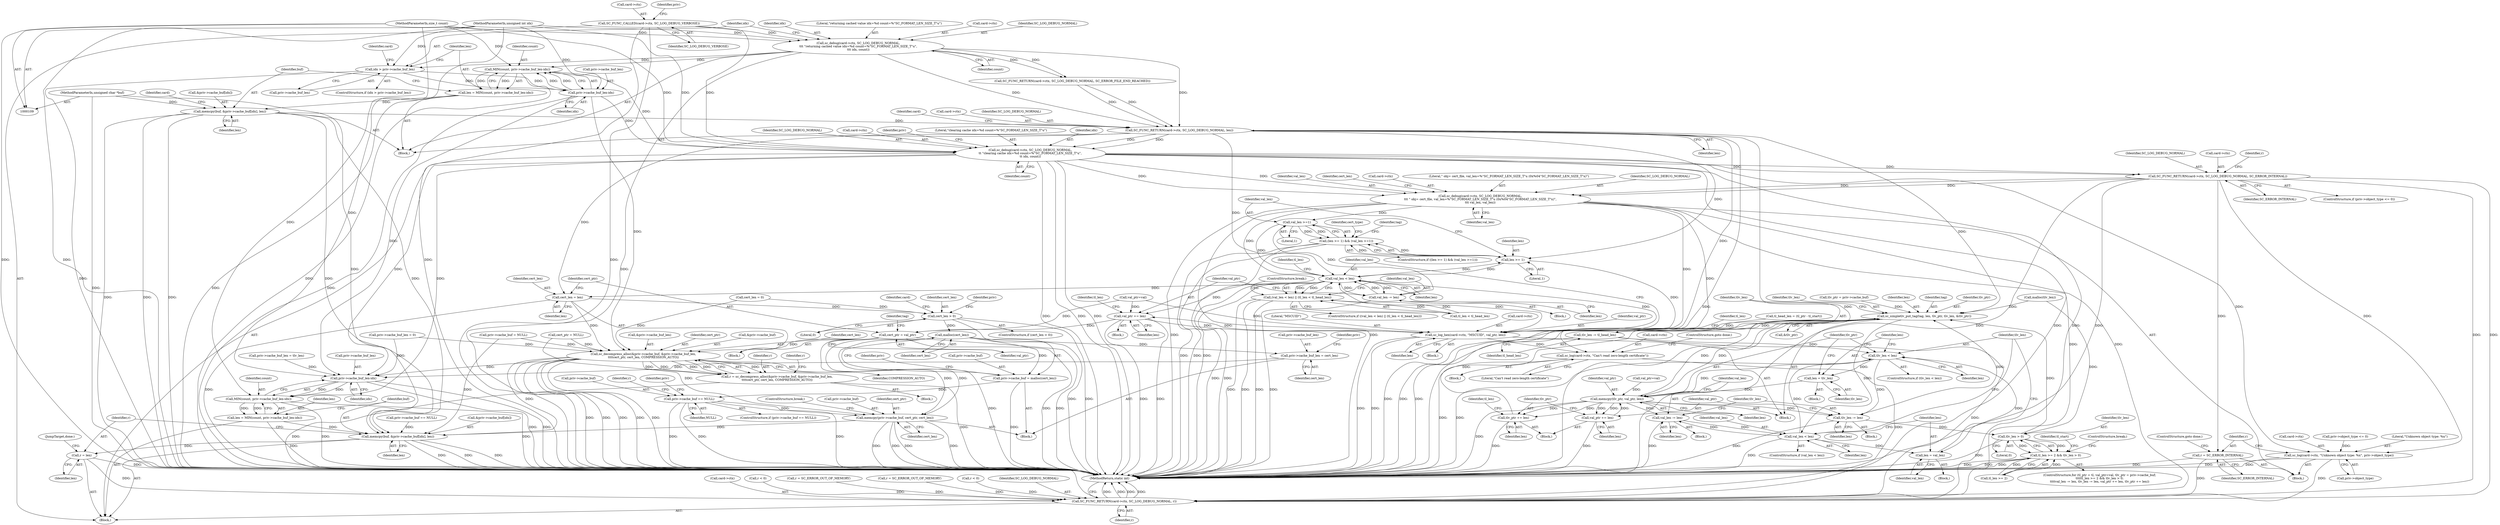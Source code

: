 digraph "0_OpenSC_8fe377e93b4b56060e5bbfb6f3142ceaeca744fa_3@API" {
"1000186" [label="(Call,memcpy(buf, &priv->cache_buf[idx], len))"];
"1000112" [label="(MethodParameterIn,unsigned char *buf)"];
"1000177" [label="(Call,len = MIN(count, priv->cache_buf_len-idx))"];
"1000179" [label="(Call,MIN(count, priv->cache_buf_len-idx))"];
"1000156" [label="(Call,sc_debug(card->ctx, SC_LOG_DEBUG_NORMAL,\n\t\t\t \"returning cached value idx=%d count=%\"SC_FORMAT_LEN_SIZE_T\"u\",\n\t\t\t idx, count))"];
"1000146" [label="(Call,SC_FUNC_CALLED(card->ctx, SC_LOG_DEBUG_VERBOSE))"];
"1000111" [label="(MethodParameterIn,unsigned int idx)"];
"1000113" [label="(MethodParameterIn,size_t count)"];
"1000181" [label="(Call,priv->cache_buf_len-idx)"];
"1000165" [label="(Call,idx > priv->cache_buf_len)"];
"1000195" [label="(Call,SC_FUNC_RETURN(card->ctx, SC_LOG_DEBUG_NORMAL, len))"];
"1000201" [label="(Call,sc_debug(card->ctx, SC_LOG_DEBUG_NORMAL,\n\t\t \"clearing cache idx=%d count=%\"SC_FORMAT_LEN_SIZE_T\"u\",\n\t\t idx, count))"];
"1000234" [label="(Call,SC_FUNC_RETURN(card->ctx, SC_LOG_DEBUG_NORMAL, SC_ERROR_INTERNAL))"];
"1000394" [label="(Call,sc_debug(card->ctx, SC_LOG_DEBUG_NORMAL,\n\t\t\t \" obj= cert_file, val_len=%\"SC_FORMAT_LEN_SIZE_T\"u (0x%04\"SC_FORMAT_LEN_SIZE_T\"x)\",\n\t\t\t val_len, val_len))"];
"1000475" [label="(Call,val_len >=1)"];
"1000471" [label="(Call,(len >= 1) && (val_len >=1))"];
"1000497" [label="(Call,val_len < len)"];
"1000423" [label="(Call,val_len -= len)"];
"1000427" [label="(Call,val_ptr += len)"];
"1000462" [label="(Call,cert_ptr = val_ptr)"];
"1000514" [label="(Call,sc_decompress_alloc(&priv->cache_buf, &priv->cache_buf_len,\n\t\t\t\tcert_ptr, cert_len, COMPRESSION_AUTO))"];
"1000512" [label="(Call,r = sc_decompress_alloc(&priv->cache_buf, &priv->cache_buf_len,\n\t\t\t\tcert_ptr, cert_len, COMPRESSION_AUTO))"];
"1000621" [label="(Call,SC_FUNC_RETURN(card->ctx, SC_LOG_DEBUG_NORMAL, r))"];
"1000595" [label="(Call,priv->cache_buf_len-idx)"];
"1000593" [label="(Call,MIN(count, priv->cache_buf_len-idx))"];
"1000591" [label="(Call,len = MIN(count, priv->cache_buf_len-idx))"];
"1000600" [label="(Call,memcpy(buf, &priv->cache_buf[idx], len))"];
"1000609" [label="(Call,r = len)"];
"1000557" [label="(Call,memcpy(priv->cache_buf, cert_ptr, cert_len))"];
"1000488" [label="(Call,sc_log_hex(card->ctx, \"MSCUID\", val_ptr, len))"];
"1000565" [label="(Call,sc_log(card->ctx, \"Can't read zero-length certificate\"))"];
"1000459" [label="(Call,cert_len = len)"];
"1000531" [label="(Call,cert_len > 0)"];
"1000539" [label="(Call,malloc(cert_len))"];
"1000535" [label="(Call,priv->cache_buf = malloc(cert_len))"];
"1000542" [label="(Call,priv->cache_buf == NULL)"];
"1000552" [label="(Call,priv->cache_buf_len = cert_len)"];
"1000472" [label="(Call,len >= 1)"];
"1000496" [label="(Call,(val_len < len) || (tl_len < tl_head_len))"];
"1000574" [label="(Call,sc_log(card->ctx, \"Unknown object type: %x\", priv->object_type))"];
"1000582" [label="(Call,r = SC_ERROR_INTERNAL)"];
"1000359" [label="(Call,sc_simpletlv_put_tag(tag, len, tlv_ptr, tlv_len, &tlv_ptr))"];
"1000366" [label="(Call,tlv_len -= tl_head_len)"];
"1000381" [label="(Call,tlv_len < len)"];
"1000328" [label="(Call,tlv_len -= len)"];
"1000320" [label="(Call,tlv_len > 0)"];
"1000316" [label="(Call,tl_len >= 2 && tlv_len > 0)"];
"1000385" [label="(Call,len = tlv_len)"];
"1000388" [label="(Call,memcpy(tlv_ptr, val_ptr, len))"];
"1000324" [label="(Call,val_len -= len)"];
"1000373" [label="(Call,val_len < len)"];
"1000377" [label="(Call,len = val_len)"];
"1000332" [label="(Call,val_ptr += len)"];
"1000335" [label="(Call,tlv_ptr += len)"];
"1000611" [label="(Identifier,len)"];
"1000321" [label="(Identifier,tlv_len)"];
"1000458" [label="(Block,)"];
"1000473" [label="(Identifier,len)"];
"1000549" [label="(Identifier,r)"];
"1000273" [label="(Block,)"];
"1000188" [label="(Call,&priv->cache_buf[idx])"];
"1000622" [label="(Call,card->ctx)"];
"1000461" [label="(Identifier,len)"];
"1000364" [label="(Call,&tlv_ptr)"];
"1000574" [label="(Call,sc_log(card->ctx, \"Unknown object type: %x\", priv->object_type))"];
"1000354" [label="(Call,tl_head_len = (tl_ptr - tl_start))"];
"1000544" [label="(Identifier,priv)"];
"1000373" [label="(Call,val_len < len)"];
"1000425" [label="(Identifier,len)"];
"1000532" [label="(Identifier,cert_len)"];
"1000381" [label="(Call,tlv_len < len)"];
"1000205" [label="(Identifier,SC_LOG_DEBUG_NORMAL)"];
"1000199" [label="(Identifier,SC_LOG_DEBUG_NORMAL)"];
"1000194" [label="(Identifier,len)"];
"1000186" [label="(Call,memcpy(buf, &priv->cache_buf[idx], len))"];
"1000235" [label="(Call,card->ctx)"];
"1000519" [label="(Call,&priv->cache_buf_len)"];
"1000561" [label="(Identifier,cert_ptr)"];
"1000535" [label="(Call,priv->cache_buf = malloc(cert_len))"];
"1000426" [label="(Block,)"];
"1000327" [label="(Block,)"];
"1000302" [label="(ControlStructure,for (tl_ptr = tl, val_ptr=val, tlv_ptr = priv->cache_buf;\n\t\t\t\ttl_len >= 2 && tlv_len > 0;\n\t\t\t\tval_len -= len, tlv_len -= len, val_ptr += len, tlv_ptr += len))"];
"1000537" [label="(Identifier,priv)"];
"1000208" [label="(Identifier,count)"];
"1000585" [label="(ControlStructure,goto done;)"];
"1000542" [label="(Call,priv->cache_buf == NULL)"];
"1000166" [label="(Identifier,idx)"];
"1000202" [label="(Call,card->ctx)"];
"1000564" [label="(Block,)"];
"1000363" [label="(Identifier,tlv_len)"];
"1000595" [label="(Call,priv->cache_buf_len-idx)"];
"1000513" [label="(Identifier,r)"];
"1000569" [label="(Literal,\"Can't read zero-length certificate\")"];
"1000287" [label="(Call,priv->cache_buf == NULL)"];
"1000539" [label="(Call,malloc(cert_len))"];
"1000328" [label="(Call,tlv_len -= len)"];
"1000311" [label="(Call,tlv_ptr = priv->cache_buf)"];
"1000211" [label="(Identifier,priv)"];
"1000592" [label="(Identifier,len)"];
"1000250" [label="(Call,r < 0)"];
"1000431" [label="(Identifier,tl_len)"];
"1000565" [label="(Call,sc_log(card->ctx, \"Can't read zero-length certificate\"))"];
"1000471" [label="(Call,(len >= 1) && (val_len >=1))"];
"1000514" [label="(Call,sc_decompress_alloc(&priv->cache_buf, &priv->cache_buf_len,\n\t\t\t\tcert_ptr, cert_len, COMPRESSION_AUTO))"];
"1000391" [label="(Identifier,len)"];
"1000559" [label="(Identifier,priv)"];
"1000293" [label="(Call,r = SC_ERROR_OUT_OF_MEMORY)"];
"1000374" [label="(Identifier,val_len)"];
"1000500" [label="(Call,tl_len < tl_head_len)"];
"1000372" [label="(ControlStructure,if (val_len < len))"];
"1000368" [label="(Identifier,tl_head_len)"];
"1000390" [label="(Identifier,val_ptr)"];
"1000488" [label="(Call,sc_log_hex(card->ctx, \"MSCUID\", val_ptr, len))"];
"1000375" [label="(Identifier,len)"];
"1000582" [label="(Call,r = SC_ERROR_INTERNAL)"];
"1000180" [label="(Identifier,count)"];
"1000239" [label="(Identifier,SC_ERROR_INTERNAL)"];
"1000241" [label="(Identifier,r)"];
"1000534" [label="(Block,)"];
"1000323" [label="(Block,)"];
"1000579" [label="(Call,priv->object_type)"];
"1000377" [label="(Call,len = val_len)"];
"1000388" [label="(Call,memcpy(tlv_ptr, val_ptr, len))"];
"1000331" [label="(Block,)"];
"1000335" [label="(Call,tlv_ptr += len)"];
"1000333" [label="(Identifier,val_ptr)"];
"1000459" [label="(Call,cert_len = len)"];
"1000359" [label="(Call,sc_simpletlv_put_tag(tag, len, tlv_ptr, tlv_len, &tlv_ptr))"];
"1000200" [label="(Identifier,len)"];
"1000320" [label="(Call,tlv_len > 0)"];
"1000382" [label="(Identifier,tlv_len)"];
"1000566" [label="(Call,card->ctx)"];
"1000318" [label="(Identifier,tl_len)"];
"1000113" [label="(MethodParameterIn,size_t count)"];
"1000380" [label="(ControlStructure,if (tlv_len < len))"];
"1000316" [label="(Call,tl_len >= 2 && tlv_len > 0)"];
"1000384" [label="(Block,)"];
"1000493" [label="(Identifier,val_ptr)"];
"1000387" [label="(Identifier,tlv_len)"];
"1000324" [label="(Call,val_len -= len)"];
"1000181" [label="(Call,priv->cache_buf_len-idx)"];
"1000223" [label="(Call,priv->cache_buf_len = 0)"];
"1000322" [label="(Literal,0)"];
"1000185" [label="(Identifier,idx)"];
"1000370" [label="(Identifier,tl_len)"];
"1000162" [label="(Identifier,idx)"];
"1000111" [label="(MethodParameterIn,unsigned int idx)"];
"1000429" [label="(Identifier,len)"];
"1000609" [label="(Call,r = len)"];
"1000497" [label="(Call,val_len < len)"];
"1000165" [label="(Call,idx > priv->cache_buf_len)"];
"1000504" [label="(ControlStructure,break;)"];
"1000570" [label="(ControlStructure,goto done;)"];
"1000308" [label="(Call,val_ptr=val)"];
"1000171" [label="(Call,SC_FUNC_RETURN(card->ctx, SC_LOG_DEBUG_NORMAL, SC_ERROR_FILE_END_REACHED))"];
"1000164" [label="(ControlStructure,if (idx > priv->cache_buf_len))"];
"1000395" [label="(Call,card->ctx)"];
"1000608" [label="(Identifier,len)"];
"1000361" [label="(Identifier,len)"];
"1000366" [label="(Call,tlv_len -= tl_head_len)"];
"1000163" [label="(Identifier,count)"];
"1000554" [label="(Identifier,priv)"];
"1000562" [label="(Identifier,cert_len)"];
"1000533" [label="(Literal,0)"];
"1000394" [label="(Call,sc_debug(card->ctx, SC_LOG_DEBUG_NORMAL,\n\t\t\t \" obj= cert_file, val_len=%\"SC_FORMAT_LEN_SIZE_T\"u (0x%04\"SC_FORMAT_LEN_SIZE_T\"x)\",\n\t\t\t val_len, val_len))"];
"1000523" [label="(Identifier,cert_ptr)"];
"1000147" [label="(Call,card->ctx)"];
"1000177" [label="(Call,len = MIN(count, priv->cache_buf_len-idx))"];
"1000548" [label="(Call,r = SC_ERROR_OUT_OF_MEMORY)"];
"1000543" [label="(Call,priv->cache_buf)"];
"1000284" [label="(Call,malloc(tlv_len))"];
"1000317" [label="(Call,tl_len >= 2)"];
"1000399" [label="(Literal,\" obj= cert_file, val_len=%\"SC_FORMAT_LEN_SIZE_T\"u (0x%04\"SC_FORMAT_LEN_SIZE_T\"x)\")"];
"1000463" [label="(Identifier,cert_ptr)"];
"1000401" [label="(Identifier,val_len)"];
"1000515" [label="(Call,&priv->cache_buf)"];
"1000402" [label="(Call,cert_len = 0)"];
"1000546" [label="(Identifier,NULL)"];
"1000238" [label="(Identifier,SC_LOG_DEBUG_NORMAL)"];
"1000498" [label="(Identifier,val_len)"];
"1000578" [label="(Literal,\"Unknown object type: %x\")"];
"1000583" [label="(Identifier,r)"];
"1000423" [label="(Call,val_len -= len)"];
"1000472" [label="(Call,len >= 1)"];
"1000571" [label="(ControlStructure,break;)"];
"1000487" [label="(Block,)"];
"1000398" [label="(Identifier,SC_LOG_DEBUG_NORMAL)"];
"1000112" [label="(MethodParameterIn,unsigned char *buf)"];
"1000499" [label="(Identifier,len)"];
"1000584" [label="(Identifier,SC_ERROR_INTERNAL)"];
"1000400" [label="(Identifier,val_len)"];
"1000530" [label="(ControlStructure,if (cert_len > 0))"];
"1000627" [label="(MethodReturn,static int)"];
"1000495" [label="(ControlStructure,if ((val_len < len) || (tl_len < tl_head_len)))"];
"1000540" [label="(Identifier,cert_len)"];
"1000416" [label="(Call,val_ptr=val)"];
"1000178" [label="(Identifier,len)"];
"1000492" [label="(Literal,\"MSCUID\")"];
"1000552" [label="(Call,priv->cache_buf_len = cert_len)"];
"1000340" [label="(Identifier,tl_start)"];
"1000379" [label="(Identifier,val_len)"];
"1000599" [label="(Identifier,idx)"];
"1000329" [label="(Identifier,tlv_len)"];
"1000470" [label="(ControlStructure,if ((len >= 1) && (val_len >=1)))"];
"1000496" [label="(Call,(val_len < len) || (tl_len < tl_head_len))"];
"1000485" [label="(Identifier,tag)"];
"1000360" [label="(Identifier,tag)"];
"1000206" [label="(Literal,\"clearing cache idx=%d count=%\"SC_FORMAT_LEN_SIZE_T\"u\")"];
"1000115" [label="(Block,)"];
"1000330" [label="(Identifier,len)"];
"1000556" [label="(Identifier,cert_len)"];
"1000591" [label="(Call,len = MIN(count, priv->cache_buf_len-idx))"];
"1000596" [label="(Call,priv->cache_buf_len)"];
"1000511" [label="(Block,)"];
"1000203" [label="(Identifier,card)"];
"1000460" [label="(Identifier,cert_len)"];
"1000161" [label="(Literal,\"returning cached value idx=%d count=%\"SC_FORMAT_LEN_SIZE_T\"u\")"];
"1000602" [label="(Call,&priv->cache_buf[idx])"];
"1000150" [label="(Identifier,SC_LOG_DEBUG_VERBOSE)"];
"1000612" [label="(JumpTarget,done:)"];
"1000541" [label="(ControlStructure,if (priv->cache_buf == NULL))"];
"1000525" [label="(Identifier,COMPRESSION_AUTO)"];
"1000201" [label="(Call,sc_debug(card->ctx, SC_LOG_DEBUG_NORMAL,\n\t\t \"clearing cache idx=%d count=%\"SC_FORMAT_LEN_SIZE_T\"u\",\n\t\t idx, count))"];
"1000167" [label="(Call,priv->cache_buf_len)"];
"1000474" [label="(Literal,1)"];
"1000475" [label="(Call,val_len >=1)"];
"1000265" [label="(Call,r < 0)"];
"1000153" [label="(Identifier,priv)"];
"1000464" [label="(Identifier,val_ptr)"];
"1000197" [label="(Identifier,card)"];
"1000383" [label="(Identifier,len)"];
"1000626" [label="(Identifier,r)"];
"1000531" [label="(Call,cert_len > 0)"];
"1000157" [label="(Call,card->ctx)"];
"1000234" [label="(Call,SC_FUNC_RETURN(card->ctx, SC_LOG_DEBUG_NORMAL, SC_ERROR_INTERNAL))"];
"1000467" [label="(Identifier,tag)"];
"1000601" [label="(Identifier,buf)"];
"1000489" [label="(Call,card->ctx)"];
"1000337" [label="(Identifier,len)"];
"1000621" [label="(Call,SC_FUNC_RETURN(card->ctx, SC_LOG_DEBUG_NORMAL, r))"];
"1000334" [label="(Identifier,len)"];
"1000155" [label="(Block,)"];
"1000512" [label="(Call,r = sc_decompress_alloc(&priv->cache_buf, &priv->cache_buf_len,\n\t\t\t\tcert_ptr, cert_len, COMPRESSION_AUTO))"];
"1000326" [label="(Identifier,len)"];
"1000501" [label="(Identifier,tl_len)"];
"1000385" [label="(Call,len = tlv_len)"];
"1000575" [label="(Call,card->ctx)"];
"1000187" [label="(Identifier,buf)"];
"1000422" [label="(Block,)"];
"1000378" [label="(Identifier,len)"];
"1000367" [label="(Identifier,tlv_len)"];
"1000427" [label="(Call,val_ptr += len)"];
"1000524" [label="(Identifier,cert_len)"];
"1000218" [label="(Call,priv->cache_buf = NULL)"];
"1000207" [label="(Identifier,idx)"];
"1000553" [label="(Call,priv->cache_buf_len)"];
"1000480" [label="(Identifier,cert_type)"];
"1000403" [label="(Identifier,cert_len)"];
"1000229" [label="(Call,priv->object_type <= 0)"];
"1000228" [label="(ControlStructure,if (priv->object_type <= 0))"];
"1000336" [label="(Identifier,tlv_ptr)"];
"1000196" [label="(Call,card->ctx)"];
"1000477" [label="(Literal,1)"];
"1000536" [label="(Call,priv->cache_buf)"];
"1000557" [label="(Call,memcpy(priv->cache_buf, cert_ptr, cert_len))"];
"1000462" [label="(Call,cert_ptr = val_ptr)"];
"1000558" [label="(Call,priv->cache_buf)"];
"1000600" [label="(Call,memcpy(buf, &priv->cache_buf[idx], len))"];
"1000625" [label="(Identifier,SC_LOG_DEBUG_NORMAL)"];
"1000594" [label="(Identifier,count)"];
"1000195" [label="(Call,SC_FUNC_RETURN(card->ctx, SC_LOG_DEBUG_NORMAL, len))"];
"1000405" [label="(Call,cert_ptr = NULL)"];
"1000173" [label="(Identifier,card)"];
"1000386" [label="(Identifier,len)"];
"1000362" [label="(Identifier,tlv_ptr)"];
"1000182" [label="(Call,priv->cache_buf_len)"];
"1000428" [label="(Identifier,val_ptr)"];
"1000325" [label="(Identifier,val_len)"];
"1000610" [label="(Identifier,r)"];
"1000527" [label="(Identifier,r)"];
"1000476" [label="(Identifier,val_len)"];
"1000156" [label="(Call,sc_debug(card->ctx, SC_LOG_DEBUG_NORMAL,\n\t\t\t \"returning cached value idx=%d count=%\"SC_FORMAT_LEN_SIZE_T\"u\",\n\t\t\t idx, count))"];
"1000593" [label="(Call,MIN(count, priv->cache_buf_len-idx))"];
"1000392" [label="(ControlStructure,break;)"];
"1000332" [label="(Call,val_ptr += len)"];
"1000297" [label="(Call,priv->cache_buf_len = tlv_len)"];
"1000179" [label="(Call,MIN(count, priv->cache_buf_len-idx))"];
"1000424" [label="(Identifier,val_len)"];
"1000160" [label="(Identifier,SC_LOG_DEBUG_NORMAL)"];
"1000494" [label="(Identifier,len)"];
"1000338" [label="(Block,)"];
"1000146" [label="(Call,SC_FUNC_CALLED(card->ctx, SC_LOG_DEBUG_VERBOSE))"];
"1000389" [label="(Identifier,tlv_ptr)"];
"1000376" [label="(Block,)"];
"1000567" [label="(Identifier,card)"];
"1000186" -> "1000155"  [label="AST: "];
"1000186" -> "1000194"  [label="CFG: "];
"1000187" -> "1000186"  [label="AST: "];
"1000188" -> "1000186"  [label="AST: "];
"1000194" -> "1000186"  [label="AST: "];
"1000197" -> "1000186"  [label="CFG: "];
"1000186" -> "1000627"  [label="DDG: "];
"1000186" -> "1000627"  [label="DDG: "];
"1000186" -> "1000627"  [label="DDG: "];
"1000112" -> "1000186"  [label="DDG: "];
"1000177" -> "1000186"  [label="DDG: "];
"1000186" -> "1000195"  [label="DDG: "];
"1000186" -> "1000600"  [label="DDG: "];
"1000186" -> "1000600"  [label="DDG: "];
"1000112" -> "1000109"  [label="AST: "];
"1000112" -> "1000627"  [label="DDG: "];
"1000112" -> "1000600"  [label="DDG: "];
"1000177" -> "1000155"  [label="AST: "];
"1000177" -> "1000179"  [label="CFG: "];
"1000178" -> "1000177"  [label="AST: "];
"1000179" -> "1000177"  [label="AST: "];
"1000187" -> "1000177"  [label="CFG: "];
"1000177" -> "1000627"  [label="DDG: "];
"1000179" -> "1000177"  [label="DDG: "];
"1000179" -> "1000177"  [label="DDG: "];
"1000179" -> "1000181"  [label="CFG: "];
"1000180" -> "1000179"  [label="AST: "];
"1000181" -> "1000179"  [label="AST: "];
"1000179" -> "1000627"  [label="DDG: "];
"1000156" -> "1000179"  [label="DDG: "];
"1000113" -> "1000179"  [label="DDG: "];
"1000181" -> "1000179"  [label="DDG: "];
"1000181" -> "1000179"  [label="DDG: "];
"1000179" -> "1000201"  [label="DDG: "];
"1000156" -> "1000155"  [label="AST: "];
"1000156" -> "1000163"  [label="CFG: "];
"1000157" -> "1000156"  [label="AST: "];
"1000160" -> "1000156"  [label="AST: "];
"1000161" -> "1000156"  [label="AST: "];
"1000162" -> "1000156"  [label="AST: "];
"1000163" -> "1000156"  [label="AST: "];
"1000166" -> "1000156"  [label="CFG: "];
"1000156" -> "1000627"  [label="DDG: "];
"1000146" -> "1000156"  [label="DDG: "];
"1000111" -> "1000156"  [label="DDG: "];
"1000113" -> "1000156"  [label="DDG: "];
"1000156" -> "1000165"  [label="DDG: "];
"1000156" -> "1000171"  [label="DDG: "];
"1000156" -> "1000171"  [label="DDG: "];
"1000156" -> "1000195"  [label="DDG: "];
"1000156" -> "1000195"  [label="DDG: "];
"1000146" -> "1000115"  [label="AST: "];
"1000146" -> "1000150"  [label="CFG: "];
"1000147" -> "1000146"  [label="AST: "];
"1000150" -> "1000146"  [label="AST: "];
"1000153" -> "1000146"  [label="CFG: "];
"1000146" -> "1000627"  [label="DDG: "];
"1000146" -> "1000627"  [label="DDG: "];
"1000146" -> "1000201"  [label="DDG: "];
"1000111" -> "1000109"  [label="AST: "];
"1000111" -> "1000627"  [label="DDG: "];
"1000111" -> "1000165"  [label="DDG: "];
"1000111" -> "1000181"  [label="DDG: "];
"1000111" -> "1000201"  [label="DDG: "];
"1000111" -> "1000595"  [label="DDG: "];
"1000113" -> "1000109"  [label="AST: "];
"1000113" -> "1000627"  [label="DDG: "];
"1000113" -> "1000201"  [label="DDG: "];
"1000113" -> "1000593"  [label="DDG: "];
"1000181" -> "1000185"  [label="CFG: "];
"1000182" -> "1000181"  [label="AST: "];
"1000185" -> "1000181"  [label="AST: "];
"1000181" -> "1000627"  [label="DDG: "];
"1000165" -> "1000181"  [label="DDG: "];
"1000165" -> "1000181"  [label="DDG: "];
"1000181" -> "1000201"  [label="DDG: "];
"1000181" -> "1000514"  [label="DDG: "];
"1000181" -> "1000595"  [label="DDG: "];
"1000165" -> "1000164"  [label="AST: "];
"1000165" -> "1000167"  [label="CFG: "];
"1000166" -> "1000165"  [label="AST: "];
"1000167" -> "1000165"  [label="AST: "];
"1000173" -> "1000165"  [label="CFG: "];
"1000178" -> "1000165"  [label="CFG: "];
"1000165" -> "1000627"  [label="DDG: "];
"1000195" -> "1000155"  [label="AST: "];
"1000195" -> "1000200"  [label="CFG: "];
"1000196" -> "1000195"  [label="AST: "];
"1000199" -> "1000195"  [label="AST: "];
"1000200" -> "1000195"  [label="AST: "];
"1000203" -> "1000195"  [label="CFG: "];
"1000195" -> "1000627"  [label="DDG: "];
"1000195" -> "1000627"  [label="DDG: "];
"1000171" -> "1000195"  [label="DDG: "];
"1000171" -> "1000195"  [label="DDG: "];
"1000195" -> "1000201"  [label="DDG: "];
"1000195" -> "1000201"  [label="DDG: "];
"1000195" -> "1000359"  [label="DDG: "];
"1000195" -> "1000459"  [label="DDG: "];
"1000195" -> "1000472"  [label="DDG: "];
"1000195" -> "1000488"  [label="DDG: "];
"1000195" -> "1000497"  [label="DDG: "];
"1000201" -> "1000115"  [label="AST: "];
"1000201" -> "1000208"  [label="CFG: "];
"1000202" -> "1000201"  [label="AST: "];
"1000205" -> "1000201"  [label="AST: "];
"1000206" -> "1000201"  [label="AST: "];
"1000207" -> "1000201"  [label="AST: "];
"1000208" -> "1000201"  [label="AST: "];
"1000211" -> "1000201"  [label="CFG: "];
"1000201" -> "1000627"  [label="DDG: "];
"1000201" -> "1000627"  [label="DDG: "];
"1000201" -> "1000627"  [label="DDG: "];
"1000201" -> "1000234"  [label="DDG: "];
"1000201" -> "1000234"  [label="DDG: "];
"1000201" -> "1000394"  [label="DDG: "];
"1000201" -> "1000394"  [label="DDG: "];
"1000201" -> "1000574"  [label="DDG: "];
"1000201" -> "1000593"  [label="DDG: "];
"1000201" -> "1000595"  [label="DDG: "];
"1000201" -> "1000621"  [label="DDG: "];
"1000201" -> "1000621"  [label="DDG: "];
"1000234" -> "1000228"  [label="AST: "];
"1000234" -> "1000239"  [label="CFG: "];
"1000235" -> "1000234"  [label="AST: "];
"1000238" -> "1000234"  [label="AST: "];
"1000239" -> "1000234"  [label="AST: "];
"1000241" -> "1000234"  [label="CFG: "];
"1000234" -> "1000627"  [label="DDG: "];
"1000234" -> "1000627"  [label="DDG: "];
"1000234" -> "1000394"  [label="DDG: "];
"1000234" -> "1000394"  [label="DDG: "];
"1000234" -> "1000574"  [label="DDG: "];
"1000234" -> "1000582"  [label="DDG: "];
"1000234" -> "1000621"  [label="DDG: "];
"1000234" -> "1000621"  [label="DDG: "];
"1000394" -> "1000273"  [label="AST: "];
"1000394" -> "1000401"  [label="CFG: "];
"1000395" -> "1000394"  [label="AST: "];
"1000398" -> "1000394"  [label="AST: "];
"1000399" -> "1000394"  [label="AST: "];
"1000400" -> "1000394"  [label="AST: "];
"1000401" -> "1000394"  [label="AST: "];
"1000403" -> "1000394"  [label="CFG: "];
"1000394" -> "1000627"  [label="DDG: "];
"1000394" -> "1000627"  [label="DDG: "];
"1000394" -> "1000475"  [label="DDG: "];
"1000394" -> "1000488"  [label="DDG: "];
"1000394" -> "1000497"  [label="DDG: "];
"1000394" -> "1000565"  [label="DDG: "];
"1000394" -> "1000621"  [label="DDG: "];
"1000394" -> "1000621"  [label="DDG: "];
"1000475" -> "1000471"  [label="AST: "];
"1000475" -> "1000477"  [label="CFG: "];
"1000476" -> "1000475"  [label="AST: "];
"1000477" -> "1000475"  [label="AST: "];
"1000471" -> "1000475"  [label="CFG: "];
"1000475" -> "1000471"  [label="DDG: "];
"1000475" -> "1000471"  [label="DDG: "];
"1000423" -> "1000475"  [label="DDG: "];
"1000475" -> "1000497"  [label="DDG: "];
"1000471" -> "1000470"  [label="AST: "];
"1000471" -> "1000472"  [label="CFG: "];
"1000472" -> "1000471"  [label="AST: "];
"1000480" -> "1000471"  [label="CFG: "];
"1000485" -> "1000471"  [label="CFG: "];
"1000471" -> "1000627"  [label="DDG: "];
"1000471" -> "1000627"  [label="DDG: "];
"1000471" -> "1000627"  [label="DDG: "];
"1000472" -> "1000471"  [label="DDG: "];
"1000472" -> "1000471"  [label="DDG: "];
"1000497" -> "1000496"  [label="AST: "];
"1000497" -> "1000499"  [label="CFG: "];
"1000498" -> "1000497"  [label="AST: "];
"1000499" -> "1000497"  [label="AST: "];
"1000501" -> "1000497"  [label="CFG: "];
"1000496" -> "1000497"  [label="CFG: "];
"1000497" -> "1000627"  [label="DDG: "];
"1000497" -> "1000627"  [label="DDG: "];
"1000497" -> "1000423"  [label="DDG: "];
"1000497" -> "1000423"  [label="DDG: "];
"1000497" -> "1000427"  [label="DDG: "];
"1000497" -> "1000459"  [label="DDG: "];
"1000497" -> "1000472"  [label="DDG: "];
"1000497" -> "1000488"  [label="DDG: "];
"1000497" -> "1000496"  [label="DDG: "];
"1000497" -> "1000496"  [label="DDG: "];
"1000423" -> "1000497"  [label="DDG: "];
"1000488" -> "1000497"  [label="DDG: "];
"1000472" -> "1000497"  [label="DDG: "];
"1000423" -> "1000422"  [label="AST: "];
"1000423" -> "1000425"  [label="CFG: "];
"1000424" -> "1000423"  [label="AST: "];
"1000425" -> "1000423"  [label="AST: "];
"1000428" -> "1000423"  [label="CFG: "];
"1000423" -> "1000627"  [label="DDG: "];
"1000427" -> "1000426"  [label="AST: "];
"1000427" -> "1000429"  [label="CFG: "];
"1000428" -> "1000427"  [label="AST: "];
"1000429" -> "1000427"  [label="AST: "];
"1000431" -> "1000427"  [label="CFG: "];
"1000427" -> "1000627"  [label="DDG: "];
"1000427" -> "1000627"  [label="DDG: "];
"1000488" -> "1000427"  [label="DDG: "];
"1000416" -> "1000427"  [label="DDG: "];
"1000427" -> "1000462"  [label="DDG: "];
"1000427" -> "1000488"  [label="DDG: "];
"1000462" -> "1000458"  [label="AST: "];
"1000462" -> "1000464"  [label="CFG: "];
"1000463" -> "1000462"  [label="AST: "];
"1000464" -> "1000462"  [label="AST: "];
"1000467" -> "1000462"  [label="CFG: "];
"1000462" -> "1000627"  [label="DDG: "];
"1000462" -> "1000627"  [label="DDG: "];
"1000416" -> "1000462"  [label="DDG: "];
"1000462" -> "1000514"  [label="DDG: "];
"1000462" -> "1000557"  [label="DDG: "];
"1000514" -> "1000512"  [label="AST: "];
"1000514" -> "1000525"  [label="CFG: "];
"1000515" -> "1000514"  [label="AST: "];
"1000519" -> "1000514"  [label="AST: "];
"1000523" -> "1000514"  [label="AST: "];
"1000524" -> "1000514"  [label="AST: "];
"1000525" -> "1000514"  [label="AST: "];
"1000512" -> "1000514"  [label="CFG: "];
"1000514" -> "1000627"  [label="DDG: "];
"1000514" -> "1000627"  [label="DDG: "];
"1000514" -> "1000627"  [label="DDG: "];
"1000514" -> "1000627"  [label="DDG: "];
"1000514" -> "1000627"  [label="DDG: "];
"1000514" -> "1000512"  [label="DDG: "];
"1000514" -> "1000512"  [label="DDG: "];
"1000514" -> "1000512"  [label="DDG: "];
"1000514" -> "1000512"  [label="DDG: "];
"1000514" -> "1000512"  [label="DDG: "];
"1000218" -> "1000514"  [label="DDG: "];
"1000223" -> "1000514"  [label="DDG: "];
"1000405" -> "1000514"  [label="DDG: "];
"1000459" -> "1000514"  [label="DDG: "];
"1000402" -> "1000514"  [label="DDG: "];
"1000514" -> "1000595"  [label="DDG: "];
"1000514" -> "1000600"  [label="DDG: "];
"1000512" -> "1000511"  [label="AST: "];
"1000513" -> "1000512"  [label="AST: "];
"1000527" -> "1000512"  [label="CFG: "];
"1000512" -> "1000627"  [label="DDG: "];
"1000512" -> "1000621"  [label="DDG: "];
"1000621" -> "1000115"  [label="AST: "];
"1000621" -> "1000626"  [label="CFG: "];
"1000622" -> "1000621"  [label="AST: "];
"1000625" -> "1000621"  [label="AST: "];
"1000626" -> "1000621"  [label="AST: "];
"1000627" -> "1000621"  [label="CFG: "];
"1000621" -> "1000627"  [label="DDG: "];
"1000621" -> "1000627"  [label="DDG: "];
"1000621" -> "1000627"  [label="DDG: "];
"1000621" -> "1000627"  [label="DDG: "];
"1000574" -> "1000621"  [label="DDG: "];
"1000488" -> "1000621"  [label="DDG: "];
"1000565" -> "1000621"  [label="DDG: "];
"1000250" -> "1000621"  [label="DDG: "];
"1000293" -> "1000621"  [label="DDG: "];
"1000582" -> "1000621"  [label="DDG: "];
"1000609" -> "1000621"  [label="DDG: "];
"1000265" -> "1000621"  [label="DDG: "];
"1000548" -> "1000621"  [label="DDG: "];
"1000595" -> "1000593"  [label="AST: "];
"1000595" -> "1000599"  [label="CFG: "];
"1000596" -> "1000595"  [label="AST: "];
"1000599" -> "1000595"  [label="AST: "];
"1000593" -> "1000595"  [label="CFG: "];
"1000595" -> "1000627"  [label="DDG: "];
"1000595" -> "1000627"  [label="DDG: "];
"1000595" -> "1000593"  [label="DDG: "];
"1000595" -> "1000593"  [label="DDG: "];
"1000297" -> "1000595"  [label="DDG: "];
"1000552" -> "1000595"  [label="DDG: "];
"1000223" -> "1000595"  [label="DDG: "];
"1000593" -> "1000591"  [label="AST: "];
"1000594" -> "1000593"  [label="AST: "];
"1000591" -> "1000593"  [label="CFG: "];
"1000593" -> "1000627"  [label="DDG: "];
"1000593" -> "1000627"  [label="DDG: "];
"1000593" -> "1000591"  [label="DDG: "];
"1000593" -> "1000591"  [label="DDG: "];
"1000591" -> "1000115"  [label="AST: "];
"1000592" -> "1000591"  [label="AST: "];
"1000601" -> "1000591"  [label="CFG: "];
"1000591" -> "1000627"  [label="DDG: "];
"1000591" -> "1000600"  [label="DDG: "];
"1000600" -> "1000115"  [label="AST: "];
"1000600" -> "1000608"  [label="CFG: "];
"1000601" -> "1000600"  [label="AST: "];
"1000602" -> "1000600"  [label="AST: "];
"1000608" -> "1000600"  [label="AST: "];
"1000610" -> "1000600"  [label="CFG: "];
"1000600" -> "1000627"  [label="DDG: "];
"1000600" -> "1000627"  [label="DDG: "];
"1000600" -> "1000627"  [label="DDG: "];
"1000218" -> "1000600"  [label="DDG: "];
"1000557" -> "1000600"  [label="DDG: "];
"1000287" -> "1000600"  [label="DDG: "];
"1000600" -> "1000609"  [label="DDG: "];
"1000609" -> "1000115"  [label="AST: "];
"1000609" -> "1000611"  [label="CFG: "];
"1000610" -> "1000609"  [label="AST: "];
"1000611" -> "1000609"  [label="AST: "];
"1000612" -> "1000609"  [label="CFG: "];
"1000609" -> "1000627"  [label="DDG: "];
"1000557" -> "1000534"  [label="AST: "];
"1000557" -> "1000562"  [label="CFG: "];
"1000558" -> "1000557"  [label="AST: "];
"1000561" -> "1000557"  [label="AST: "];
"1000562" -> "1000557"  [label="AST: "];
"1000571" -> "1000557"  [label="CFG: "];
"1000557" -> "1000627"  [label="DDG: "];
"1000557" -> "1000627"  [label="DDG: "];
"1000557" -> "1000627"  [label="DDG: "];
"1000557" -> "1000627"  [label="DDG: "];
"1000542" -> "1000557"  [label="DDG: "];
"1000405" -> "1000557"  [label="DDG: "];
"1000539" -> "1000557"  [label="DDG: "];
"1000488" -> "1000487"  [label="AST: "];
"1000488" -> "1000494"  [label="CFG: "];
"1000489" -> "1000488"  [label="AST: "];
"1000492" -> "1000488"  [label="AST: "];
"1000493" -> "1000488"  [label="AST: "];
"1000494" -> "1000488"  [label="AST: "];
"1000498" -> "1000488"  [label="CFG: "];
"1000488" -> "1000627"  [label="DDG: "];
"1000488" -> "1000627"  [label="DDG: "];
"1000416" -> "1000488"  [label="DDG: "];
"1000472" -> "1000488"  [label="DDG: "];
"1000488" -> "1000565"  [label="DDG: "];
"1000565" -> "1000564"  [label="AST: "];
"1000565" -> "1000569"  [label="CFG: "];
"1000566" -> "1000565"  [label="AST: "];
"1000569" -> "1000565"  [label="AST: "];
"1000570" -> "1000565"  [label="CFG: "];
"1000565" -> "1000627"  [label="DDG: "];
"1000459" -> "1000458"  [label="AST: "];
"1000459" -> "1000461"  [label="CFG: "];
"1000460" -> "1000459"  [label="AST: "];
"1000461" -> "1000459"  [label="AST: "];
"1000463" -> "1000459"  [label="CFG: "];
"1000459" -> "1000627"  [label="DDG: "];
"1000459" -> "1000531"  [label="DDG: "];
"1000531" -> "1000530"  [label="AST: "];
"1000531" -> "1000533"  [label="CFG: "];
"1000532" -> "1000531"  [label="AST: "];
"1000533" -> "1000531"  [label="AST: "];
"1000537" -> "1000531"  [label="CFG: "];
"1000567" -> "1000531"  [label="CFG: "];
"1000531" -> "1000627"  [label="DDG: "];
"1000531" -> "1000627"  [label="DDG: "];
"1000402" -> "1000531"  [label="DDG: "];
"1000531" -> "1000539"  [label="DDG: "];
"1000539" -> "1000535"  [label="AST: "];
"1000539" -> "1000540"  [label="CFG: "];
"1000540" -> "1000539"  [label="AST: "];
"1000535" -> "1000539"  [label="CFG: "];
"1000539" -> "1000627"  [label="DDG: "];
"1000539" -> "1000535"  [label="DDG: "];
"1000539" -> "1000552"  [label="DDG: "];
"1000535" -> "1000534"  [label="AST: "];
"1000536" -> "1000535"  [label="AST: "];
"1000544" -> "1000535"  [label="CFG: "];
"1000535" -> "1000627"  [label="DDG: "];
"1000535" -> "1000542"  [label="DDG: "];
"1000542" -> "1000541"  [label="AST: "];
"1000542" -> "1000546"  [label="CFG: "];
"1000543" -> "1000542"  [label="AST: "];
"1000546" -> "1000542"  [label="AST: "];
"1000549" -> "1000542"  [label="CFG: "];
"1000554" -> "1000542"  [label="CFG: "];
"1000542" -> "1000627"  [label="DDG: "];
"1000542" -> "1000627"  [label="DDG: "];
"1000542" -> "1000627"  [label="DDG: "];
"1000552" -> "1000534"  [label="AST: "];
"1000552" -> "1000556"  [label="CFG: "];
"1000553" -> "1000552"  [label="AST: "];
"1000556" -> "1000552"  [label="AST: "];
"1000559" -> "1000552"  [label="CFG: "];
"1000472" -> "1000474"  [label="CFG: "];
"1000473" -> "1000472"  [label="AST: "];
"1000474" -> "1000472"  [label="AST: "];
"1000476" -> "1000472"  [label="CFG: "];
"1000496" -> "1000495"  [label="AST: "];
"1000496" -> "1000500"  [label="CFG: "];
"1000500" -> "1000496"  [label="AST: "];
"1000504" -> "1000496"  [label="CFG: "];
"1000424" -> "1000496"  [label="CFG: "];
"1000496" -> "1000627"  [label="DDG: "];
"1000496" -> "1000627"  [label="DDG: "];
"1000496" -> "1000627"  [label="DDG: "];
"1000500" -> "1000496"  [label="DDG: "];
"1000500" -> "1000496"  [label="DDG: "];
"1000574" -> "1000273"  [label="AST: "];
"1000574" -> "1000579"  [label="CFG: "];
"1000575" -> "1000574"  [label="AST: "];
"1000578" -> "1000574"  [label="AST: "];
"1000579" -> "1000574"  [label="AST: "];
"1000583" -> "1000574"  [label="CFG: "];
"1000574" -> "1000627"  [label="DDG: "];
"1000574" -> "1000627"  [label="DDG: "];
"1000229" -> "1000574"  [label="DDG: "];
"1000582" -> "1000273"  [label="AST: "];
"1000582" -> "1000584"  [label="CFG: "];
"1000583" -> "1000582"  [label="AST: "];
"1000584" -> "1000582"  [label="AST: "];
"1000585" -> "1000582"  [label="CFG: "];
"1000582" -> "1000627"  [label="DDG: "];
"1000359" -> "1000338"  [label="AST: "];
"1000359" -> "1000364"  [label="CFG: "];
"1000360" -> "1000359"  [label="AST: "];
"1000361" -> "1000359"  [label="AST: "];
"1000362" -> "1000359"  [label="AST: "];
"1000363" -> "1000359"  [label="AST: "];
"1000364" -> "1000359"  [label="AST: "];
"1000367" -> "1000359"  [label="CFG: "];
"1000359" -> "1000627"  [label="DDG: "];
"1000359" -> "1000627"  [label="DDG: "];
"1000359" -> "1000627"  [label="DDG: "];
"1000388" -> "1000359"  [label="DDG: "];
"1000311" -> "1000359"  [label="DDG: "];
"1000335" -> "1000359"  [label="DDG: "];
"1000328" -> "1000359"  [label="DDG: "];
"1000320" -> "1000359"  [label="DDG: "];
"1000284" -> "1000359"  [label="DDG: "];
"1000359" -> "1000366"  [label="DDG: "];
"1000359" -> "1000373"  [label="DDG: "];
"1000359" -> "1000388"  [label="DDG: "];
"1000366" -> "1000338"  [label="AST: "];
"1000366" -> "1000368"  [label="CFG: "];
"1000367" -> "1000366"  [label="AST: "];
"1000368" -> "1000366"  [label="AST: "];
"1000370" -> "1000366"  [label="CFG: "];
"1000354" -> "1000366"  [label="DDG: "];
"1000366" -> "1000381"  [label="DDG: "];
"1000381" -> "1000380"  [label="AST: "];
"1000381" -> "1000383"  [label="CFG: "];
"1000382" -> "1000381"  [label="AST: "];
"1000383" -> "1000381"  [label="AST: "];
"1000386" -> "1000381"  [label="CFG: "];
"1000389" -> "1000381"  [label="CFG: "];
"1000381" -> "1000627"  [label="DDG: "];
"1000381" -> "1000328"  [label="DDG: "];
"1000373" -> "1000381"  [label="DDG: "];
"1000377" -> "1000381"  [label="DDG: "];
"1000381" -> "1000385"  [label="DDG: "];
"1000381" -> "1000388"  [label="DDG: "];
"1000328" -> "1000327"  [label="AST: "];
"1000328" -> "1000330"  [label="CFG: "];
"1000329" -> "1000328"  [label="AST: "];
"1000330" -> "1000328"  [label="AST: "];
"1000333" -> "1000328"  [label="CFG: "];
"1000328" -> "1000627"  [label="DDG: "];
"1000328" -> "1000320"  [label="DDG: "];
"1000388" -> "1000328"  [label="DDG: "];
"1000320" -> "1000316"  [label="AST: "];
"1000320" -> "1000322"  [label="CFG: "];
"1000321" -> "1000320"  [label="AST: "];
"1000322" -> "1000320"  [label="AST: "];
"1000316" -> "1000320"  [label="CFG: "];
"1000320" -> "1000627"  [label="DDG: "];
"1000320" -> "1000316"  [label="DDG: "];
"1000320" -> "1000316"  [label="DDG: "];
"1000284" -> "1000320"  [label="DDG: "];
"1000316" -> "1000302"  [label="AST: "];
"1000316" -> "1000317"  [label="CFG: "];
"1000317" -> "1000316"  [label="AST: "];
"1000340" -> "1000316"  [label="CFG: "];
"1000392" -> "1000316"  [label="CFG: "];
"1000316" -> "1000627"  [label="DDG: "];
"1000316" -> "1000627"  [label="DDG: "];
"1000316" -> "1000627"  [label="DDG: "];
"1000317" -> "1000316"  [label="DDG: "];
"1000317" -> "1000316"  [label="DDG: "];
"1000385" -> "1000384"  [label="AST: "];
"1000385" -> "1000387"  [label="CFG: "];
"1000386" -> "1000385"  [label="AST: "];
"1000387" -> "1000385"  [label="AST: "];
"1000389" -> "1000385"  [label="CFG: "];
"1000385" -> "1000388"  [label="DDG: "];
"1000388" -> "1000338"  [label="AST: "];
"1000388" -> "1000391"  [label="CFG: "];
"1000389" -> "1000388"  [label="AST: "];
"1000390" -> "1000388"  [label="AST: "];
"1000391" -> "1000388"  [label="AST: "];
"1000325" -> "1000388"  [label="CFG: "];
"1000388" -> "1000627"  [label="DDG: "];
"1000388" -> "1000324"  [label="DDG: "];
"1000388" -> "1000332"  [label="DDG: "];
"1000388" -> "1000332"  [label="DDG: "];
"1000388" -> "1000335"  [label="DDG: "];
"1000388" -> "1000335"  [label="DDG: "];
"1000308" -> "1000388"  [label="DDG: "];
"1000332" -> "1000388"  [label="DDG: "];
"1000324" -> "1000323"  [label="AST: "];
"1000324" -> "1000326"  [label="CFG: "];
"1000325" -> "1000324"  [label="AST: "];
"1000326" -> "1000324"  [label="AST: "];
"1000329" -> "1000324"  [label="CFG: "];
"1000324" -> "1000627"  [label="DDG: "];
"1000373" -> "1000324"  [label="DDG: "];
"1000324" -> "1000373"  [label="DDG: "];
"1000373" -> "1000372"  [label="AST: "];
"1000373" -> "1000375"  [label="CFG: "];
"1000374" -> "1000373"  [label="AST: "];
"1000375" -> "1000373"  [label="AST: "];
"1000378" -> "1000373"  [label="CFG: "];
"1000382" -> "1000373"  [label="CFG: "];
"1000373" -> "1000627"  [label="DDG: "];
"1000373" -> "1000377"  [label="DDG: "];
"1000377" -> "1000376"  [label="AST: "];
"1000377" -> "1000379"  [label="CFG: "];
"1000378" -> "1000377"  [label="AST: "];
"1000379" -> "1000377"  [label="AST: "];
"1000382" -> "1000377"  [label="CFG: "];
"1000332" -> "1000331"  [label="AST: "];
"1000332" -> "1000334"  [label="CFG: "];
"1000333" -> "1000332"  [label="AST: "];
"1000334" -> "1000332"  [label="AST: "];
"1000336" -> "1000332"  [label="CFG: "];
"1000332" -> "1000627"  [label="DDG: "];
"1000335" -> "1000331"  [label="AST: "];
"1000335" -> "1000337"  [label="CFG: "];
"1000336" -> "1000335"  [label="AST: "];
"1000337" -> "1000335"  [label="AST: "];
"1000318" -> "1000335"  [label="CFG: "];
"1000335" -> "1000627"  [label="DDG: "];
}
